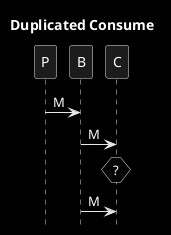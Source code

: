 @startuml
title Duplicated Consume
hide footbox
skinparam monochrome reverse

P->B: M
B->C: M
hnote over C: ?
B->C: M
@enduml
? when does B re-send?
? idempotent M semantics
? client generated idempotency key
? inbox pattern